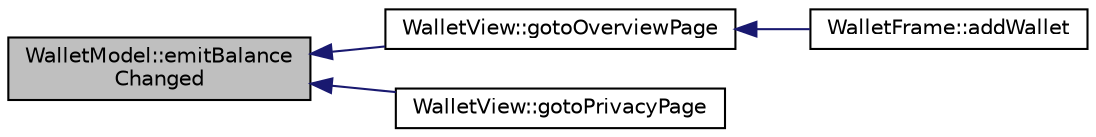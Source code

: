 digraph "WalletModel::emitBalanceChanged"
{
  edge [fontname="Helvetica",fontsize="10",labelfontname="Helvetica",labelfontsize="10"];
  node [fontname="Helvetica",fontsize="10",shape=record];
  rankdir="LR";
  Node226 [label="WalletModel::emitBalance\lChanged",height=0.2,width=0.4,color="black", fillcolor="grey75", style="filled", fontcolor="black"];
  Node226 -> Node227 [dir="back",color="midnightblue",fontsize="10",style="solid",fontname="Helvetica"];
  Node227 [label="WalletView::gotoOverviewPage",height=0.2,width=0.4,color="black", fillcolor="white", style="filled",URL="$class_wallet_view.html#ac9065162b1cf4700f733d1fb119bd973",tooltip="Switch to overview (home) page. "];
  Node227 -> Node228 [dir="back",color="midnightblue",fontsize="10",style="solid",fontname="Helvetica"];
  Node228 [label="WalletFrame::addWallet",height=0.2,width=0.4,color="black", fillcolor="white", style="filled",URL="$class_wallet_frame.html#aa199c3f27654199d84c365cf86167d86"];
  Node226 -> Node229 [dir="back",color="midnightblue",fontsize="10",style="solid",fontname="Helvetica"];
  Node229 [label="WalletView::gotoPrivacyPage",height=0.2,width=0.4,color="black", fillcolor="white", style="filled",URL="$class_wallet_view.html#a69e62e77e7a4b9fc4c43b07d41b04600",tooltip="Switch to privacy page. "];
}
